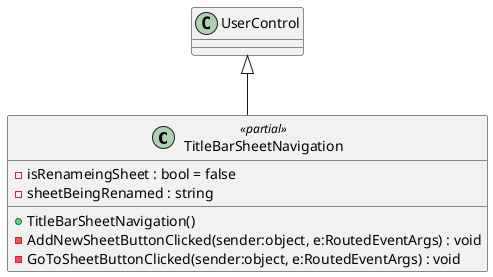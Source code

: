 @startuml
class TitleBarSheetNavigation <<partial>> {
    - isRenameingSheet : bool = false
    - sheetBeingRenamed : string
    + TitleBarSheetNavigation()
    - AddNewSheetButtonClicked(sender:object, e:RoutedEventArgs) : void
    - GoToSheetButtonClicked(sender:object, e:RoutedEventArgs) : void
}
UserControl <|-- TitleBarSheetNavigation
@enduml
